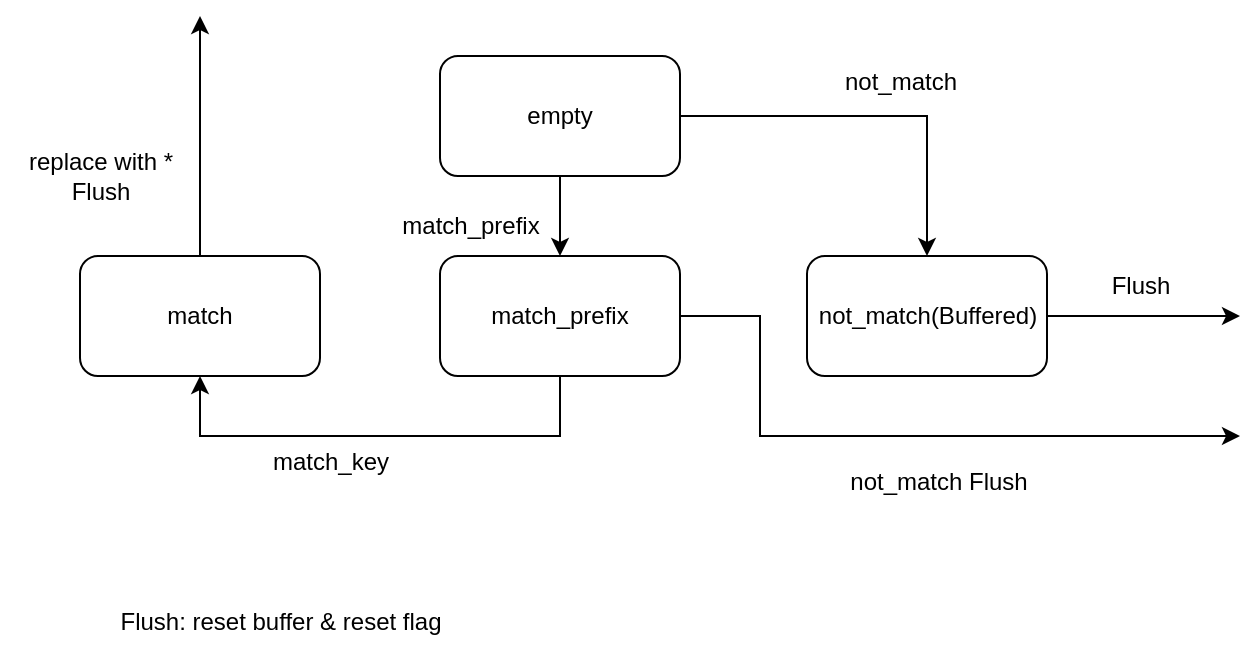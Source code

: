 <mxfile version="21.3.2" type="github">
  <diagram name="第 1 页" id="fD-oArxu0OhsGuzDw_NQ">
    <mxGraphModel dx="2074" dy="1148" grid="1" gridSize="10" guides="1" tooltips="1" connect="1" arrows="1" fold="1" page="1" pageScale="1" pageWidth="827" pageHeight="1169" math="0" shadow="0">
      <root>
        <mxCell id="0" />
        <mxCell id="1" parent="0" />
        <mxCell id="D_7bK3RFoGBD-ZXau366-17" style="edgeStyle=orthogonalEdgeStyle;rounded=0;orthogonalLoop=1;jettySize=auto;html=1;exitX=0.5;exitY=0;exitDx=0;exitDy=0;" edge="1" parent="1" source="D_7bK3RFoGBD-ZXau366-4">
          <mxGeometry relative="1" as="geometry">
            <mxPoint x="110" y="210" as="targetPoint" />
          </mxGeometry>
        </mxCell>
        <mxCell id="D_7bK3RFoGBD-ZXau366-4" value="match" style="rounded=1;whiteSpace=wrap;html=1;" vertex="1" parent="1">
          <mxGeometry x="50" y="330" width="120" height="60" as="geometry" />
        </mxCell>
        <mxCell id="D_7bK3RFoGBD-ZXau366-9" style="edgeStyle=orthogonalEdgeStyle;rounded=0;orthogonalLoop=1;jettySize=auto;html=1;exitX=0.5;exitY=1;exitDx=0;exitDy=0;entryX=0.5;entryY=1;entryDx=0;entryDy=0;" edge="1" parent="1" source="D_7bK3RFoGBD-ZXau366-5" target="D_7bK3RFoGBD-ZXau366-4">
          <mxGeometry relative="1" as="geometry">
            <Array as="points">
              <mxPoint x="290" y="420" />
              <mxPoint x="110" y="420" />
            </Array>
          </mxGeometry>
        </mxCell>
        <mxCell id="D_7bK3RFoGBD-ZXau366-14" style="edgeStyle=orthogonalEdgeStyle;rounded=0;orthogonalLoop=1;jettySize=auto;html=1;exitX=1;exitY=0.5;exitDx=0;exitDy=0;" edge="1" parent="1" source="D_7bK3RFoGBD-ZXau366-5">
          <mxGeometry relative="1" as="geometry">
            <mxPoint x="630" y="420" as="targetPoint" />
            <Array as="points">
              <mxPoint x="390" y="360" />
              <mxPoint x="390" y="420" />
            </Array>
          </mxGeometry>
        </mxCell>
        <mxCell id="D_7bK3RFoGBD-ZXau366-5" value="match_prefix" style="rounded=1;whiteSpace=wrap;html=1;" vertex="1" parent="1">
          <mxGeometry x="230" y="330" width="120" height="60" as="geometry" />
        </mxCell>
        <mxCell id="D_7bK3RFoGBD-ZXau366-15" style="edgeStyle=orthogonalEdgeStyle;rounded=0;orthogonalLoop=1;jettySize=auto;html=1;exitX=1;exitY=0.5;exitDx=0;exitDy=0;" edge="1" parent="1" source="D_7bK3RFoGBD-ZXau366-6">
          <mxGeometry relative="1" as="geometry">
            <mxPoint x="630" y="360" as="targetPoint" />
          </mxGeometry>
        </mxCell>
        <mxCell id="D_7bK3RFoGBD-ZXau366-6" value="not_match(Buffered)" style="rounded=1;whiteSpace=wrap;html=1;" vertex="1" parent="1">
          <mxGeometry x="413.5" y="330" width="120" height="60" as="geometry" />
        </mxCell>
        <mxCell id="D_7bK3RFoGBD-ZXau366-12" style="edgeStyle=orthogonalEdgeStyle;rounded=0;orthogonalLoop=1;jettySize=auto;html=1;exitX=0.5;exitY=1;exitDx=0;exitDy=0;entryX=0.5;entryY=0;entryDx=0;entryDy=0;" edge="1" parent="1" source="D_7bK3RFoGBD-ZXau366-11" target="D_7bK3RFoGBD-ZXau366-5">
          <mxGeometry relative="1" as="geometry" />
        </mxCell>
        <mxCell id="D_7bK3RFoGBD-ZXau366-13" style="edgeStyle=orthogonalEdgeStyle;rounded=0;orthogonalLoop=1;jettySize=auto;html=1;exitX=1;exitY=0.5;exitDx=0;exitDy=0;entryX=0.5;entryY=0;entryDx=0;entryDy=0;" edge="1" parent="1" source="D_7bK3RFoGBD-ZXau366-11" target="D_7bK3RFoGBD-ZXau366-6">
          <mxGeometry relative="1" as="geometry" />
        </mxCell>
        <mxCell id="D_7bK3RFoGBD-ZXau366-11" value="empty" style="rounded=1;whiteSpace=wrap;html=1;" vertex="1" parent="1">
          <mxGeometry x="230" y="230" width="120" height="60" as="geometry" />
        </mxCell>
        <mxCell id="D_7bK3RFoGBD-ZXau366-16" value="Flush" style="text;html=1;align=center;verticalAlign=middle;resizable=0;points=[];autosize=1;strokeColor=none;fillColor=none;" vertex="1" parent="1">
          <mxGeometry x="555" y="330" width="50" height="30" as="geometry" />
        </mxCell>
        <mxCell id="D_7bK3RFoGBD-ZXau366-18" value="replace with *&lt;br&gt;Flush" style="text;html=1;align=center;verticalAlign=middle;resizable=0;points=[];autosize=1;strokeColor=none;fillColor=none;" vertex="1" parent="1">
          <mxGeometry x="10" y="270" width="100" height="40" as="geometry" />
        </mxCell>
        <mxCell id="D_7bK3RFoGBD-ZXau366-20" value="match_key" style="text;html=1;align=center;verticalAlign=middle;resizable=0;points=[];autosize=1;strokeColor=none;fillColor=none;" vertex="1" parent="1">
          <mxGeometry x="135" y="418" width="80" height="30" as="geometry" />
        </mxCell>
        <mxCell id="D_7bK3RFoGBD-ZXau366-21" value="match_prefix" style="text;html=1;align=center;verticalAlign=middle;resizable=0;points=[];autosize=1;strokeColor=none;fillColor=none;" vertex="1" parent="1">
          <mxGeometry x="200" y="300" width="90" height="30" as="geometry" />
        </mxCell>
        <mxCell id="D_7bK3RFoGBD-ZXau366-22" value="not_match" style="text;html=1;align=center;verticalAlign=middle;resizable=0;points=[];autosize=1;strokeColor=none;fillColor=none;" vertex="1" parent="1">
          <mxGeometry x="420" y="228" width="80" height="30" as="geometry" />
        </mxCell>
        <mxCell id="D_7bK3RFoGBD-ZXau366-23" value="not_match Flush" style="text;html=1;align=center;verticalAlign=middle;resizable=0;points=[];autosize=1;strokeColor=none;fillColor=none;" vertex="1" parent="1">
          <mxGeometry x="423.5" y="428" width="110" height="30" as="geometry" />
        </mxCell>
        <mxCell id="D_7bK3RFoGBD-ZXau366-24" value="Flush: reset buffer &amp;amp; reset flag" style="text;html=1;align=center;verticalAlign=middle;resizable=0;points=[];autosize=1;strokeColor=none;fillColor=none;" vertex="1" parent="1">
          <mxGeometry x="60" y="498" width="180" height="30" as="geometry" />
        </mxCell>
      </root>
    </mxGraphModel>
  </diagram>
</mxfile>
